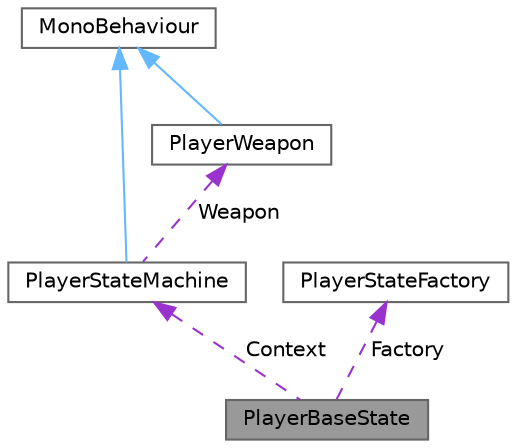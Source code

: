 digraph "PlayerBaseState"
{
 // LATEX_PDF_SIZE
  bgcolor="transparent";
  edge [fontname=Helvetica,fontsize=10,labelfontname=Helvetica,labelfontsize=10];
  node [fontname=Helvetica,fontsize=10,shape=box,height=0.2,width=0.4];
  Node1 [label="PlayerBaseState",height=0.2,width=0.4,color="gray40", fillcolor="grey60", style="filled", fontcolor="black",tooltip=" "];
  Node2 -> Node1 [dir="back",color="darkorchid3",style="dashed",label=" Context" ];
  Node2 [label="PlayerStateMachine",height=0.2,width=0.4,color="gray40", fillcolor="white", style="filled",URL="$class_player_state_machine.html",tooltip=" "];
  Node3 -> Node2 [dir="back",color="steelblue1",style="solid"];
  Node3 [label="MonoBehaviour",height=0.2,width=0.4,color="gray40", fillcolor="white", style="filled",tooltip=" "];
  Node4 -> Node2 [dir="back",color="darkorchid3",style="dashed",label=" Weapon" ];
  Node4 [label="PlayerWeapon",height=0.2,width=0.4,color="gray40", fillcolor="white", style="filled",URL="$class_player_weapon.html",tooltip=" "];
  Node3 -> Node4 [dir="back",color="steelblue1",style="solid"];
  Node5 -> Node1 [dir="back",color="darkorchid3",style="dashed",label=" Factory" ];
  Node5 [label="PlayerStateFactory",height=0.2,width=0.4,color="gray40", fillcolor="white", style="filled",URL="$class_player_state_factory.html",tooltip=" "];
}
